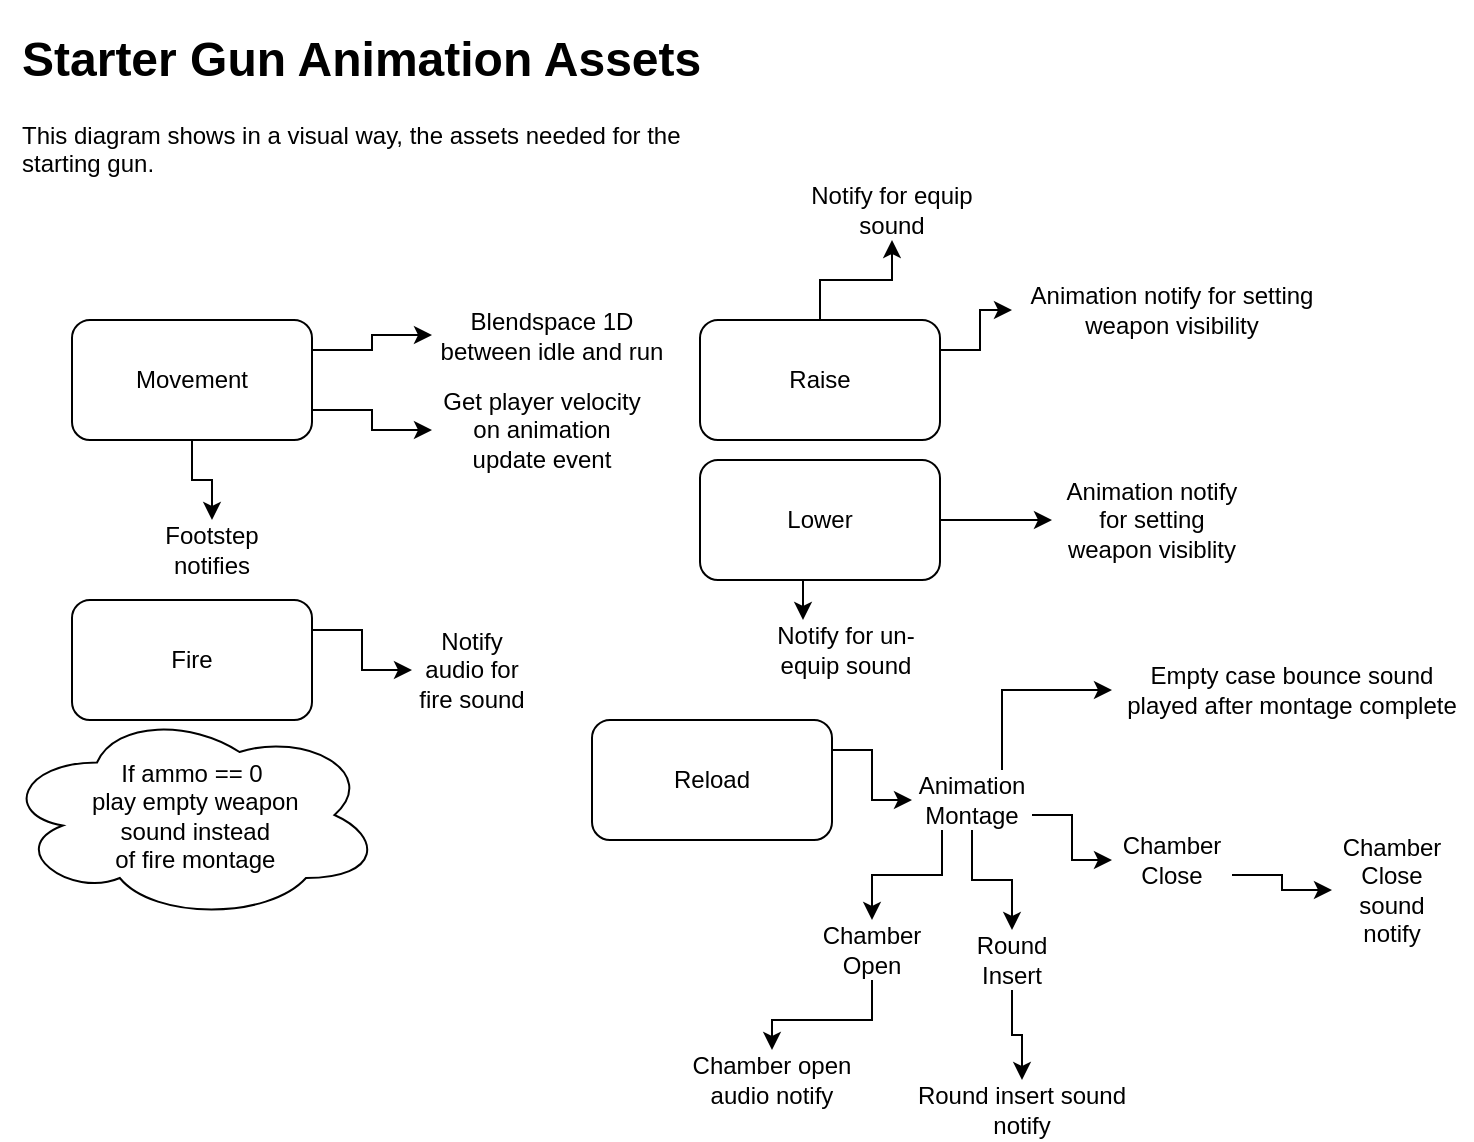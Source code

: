 <mxfile version="20.4.0" type="device"><diagram id="rsukG50Wuz8BHaolsapI" name="Page-1"><mxGraphModel dx="1422" dy="763" grid="1" gridSize="10" guides="1" tooltips="1" connect="1" arrows="1" fold="1" page="1" pageScale="1" pageWidth="827" pageHeight="1169" math="0" shadow="0"><root><mxCell id="0"/><mxCell id="1" parent="0"/><mxCell id="TmGvMB0_12qJFePCcMD_-1" value="&lt;h1&gt;Starter Gun Animation Assets&lt;/h1&gt;&lt;p&gt;This diagram shows in a visual way, the assets needed for the starting gun.&lt;/p&gt;" style="text;html=1;strokeColor=none;fillColor=none;spacing=5;spacingTop=-20;whiteSpace=wrap;overflow=hidden;rounded=0;" vertex="1" parent="1"><mxGeometry x="10" y="10" width="360" height="90" as="geometry"/></mxCell><mxCell id="TmGvMB0_12qJFePCcMD_-3" style="edgeStyle=orthogonalEdgeStyle;rounded=0;orthogonalLoop=1;jettySize=auto;html=1;exitX=1;exitY=0.25;exitDx=0;exitDy=0;" edge="1" parent="1" source="TmGvMB0_12qJFePCcMD_-2" target="TmGvMB0_12qJFePCcMD_-4"><mxGeometry relative="1" as="geometry"><mxPoint x="270" y="160" as="targetPoint"/></mxGeometry></mxCell><mxCell id="TmGvMB0_12qJFePCcMD_-5" style="edgeStyle=orthogonalEdgeStyle;rounded=0;orthogonalLoop=1;jettySize=auto;html=1;exitX=1;exitY=0.75;exitDx=0;exitDy=0;" edge="1" parent="1" source="TmGvMB0_12qJFePCcMD_-2" target="TmGvMB0_12qJFePCcMD_-6"><mxGeometry relative="1" as="geometry"><mxPoint x="220" y="220" as="targetPoint"/></mxGeometry></mxCell><mxCell id="TmGvMB0_12qJFePCcMD_-18" style="edgeStyle=orthogonalEdgeStyle;rounded=0;orthogonalLoop=1;jettySize=auto;html=1;exitX=0.5;exitY=1;exitDx=0;exitDy=0;" edge="1" parent="1" source="TmGvMB0_12qJFePCcMD_-2" target="TmGvMB0_12qJFePCcMD_-19"><mxGeometry relative="1" as="geometry"><mxPoint x="110" y="250" as="targetPoint"/></mxGeometry></mxCell><mxCell id="TmGvMB0_12qJFePCcMD_-2" value="Movement" style="rounded=1;whiteSpace=wrap;html=1;" vertex="1" parent="1"><mxGeometry x="40" y="160" width="120" height="60" as="geometry"/></mxCell><mxCell id="TmGvMB0_12qJFePCcMD_-4" value="Blendspace 1D between idle and run" style="text;html=1;strokeColor=none;fillColor=none;align=center;verticalAlign=middle;whiteSpace=wrap;rounded=0;" vertex="1" parent="1"><mxGeometry x="220" y="140" width="120" height="55" as="geometry"/></mxCell><mxCell id="TmGvMB0_12qJFePCcMD_-6" value="Get player velocity on animation update event" style="text;html=1;strokeColor=none;fillColor=none;align=center;verticalAlign=middle;whiteSpace=wrap;rounded=0;" vertex="1" parent="1"><mxGeometry x="220" y="200" width="110" height="30" as="geometry"/></mxCell><mxCell id="TmGvMB0_12qJFePCcMD_-8" style="edgeStyle=orthogonalEdgeStyle;rounded=0;orthogonalLoop=1;jettySize=auto;html=1;exitX=1;exitY=0.25;exitDx=0;exitDy=0;" edge="1" parent="1" source="TmGvMB0_12qJFePCcMD_-7" target="TmGvMB0_12qJFePCcMD_-9"><mxGeometry relative="1" as="geometry"><mxPoint x="220" y="310" as="targetPoint"/></mxGeometry></mxCell><mxCell id="TmGvMB0_12qJFePCcMD_-7" value="Fire" style="rounded=1;whiteSpace=wrap;html=1;" vertex="1" parent="1"><mxGeometry x="40" y="300" width="120" height="60" as="geometry"/></mxCell><mxCell id="TmGvMB0_12qJFePCcMD_-9" value="Notify audio for fire sound" style="text;html=1;strokeColor=none;fillColor=none;align=center;verticalAlign=middle;whiteSpace=wrap;rounded=0;" vertex="1" parent="1"><mxGeometry x="210" y="320" width="60" height="30" as="geometry"/></mxCell><mxCell id="TmGvMB0_12qJFePCcMD_-13" style="edgeStyle=orthogonalEdgeStyle;rounded=0;orthogonalLoop=1;jettySize=auto;html=1;exitX=1;exitY=0.25;exitDx=0;exitDy=0;" edge="1" parent="1" source="TmGvMB0_12qJFePCcMD_-12" target="TmGvMB0_12qJFePCcMD_-14"><mxGeometry relative="1" as="geometry"><mxPoint x="530" y="150" as="targetPoint"/></mxGeometry></mxCell><mxCell id="TmGvMB0_12qJFePCcMD_-38" style="edgeStyle=orthogonalEdgeStyle;rounded=0;orthogonalLoop=1;jettySize=auto;html=1;exitX=0.5;exitY=0;exitDx=0;exitDy=0;" edge="1" parent="1" source="TmGvMB0_12qJFePCcMD_-12" target="TmGvMB0_12qJFePCcMD_-39"><mxGeometry relative="1" as="geometry"><mxPoint x="430" y="120" as="targetPoint"/></mxGeometry></mxCell><mxCell id="TmGvMB0_12qJFePCcMD_-12" value="Raise" style="rounded=1;whiteSpace=wrap;html=1;" vertex="1" parent="1"><mxGeometry x="354" y="160" width="120" height="60" as="geometry"/></mxCell><mxCell id="TmGvMB0_12qJFePCcMD_-14" value="Animation notify for setting weapon visibility" style="text;html=1;strokeColor=none;fillColor=none;align=center;verticalAlign=middle;whiteSpace=wrap;rounded=0;" vertex="1" parent="1"><mxGeometry x="510" y="140" width="160" height="30" as="geometry"/></mxCell><mxCell id="TmGvMB0_12qJFePCcMD_-16" style="edgeStyle=orthogonalEdgeStyle;rounded=0;orthogonalLoop=1;jettySize=auto;html=1;exitX=1;exitY=0.5;exitDx=0;exitDy=0;" edge="1" parent="1" source="TmGvMB0_12qJFePCcMD_-15" target="TmGvMB0_12qJFePCcMD_-17"><mxGeometry relative="1" as="geometry"><mxPoint x="510" y="260" as="targetPoint"/></mxGeometry></mxCell><mxCell id="TmGvMB0_12qJFePCcMD_-40" style="edgeStyle=orthogonalEdgeStyle;rounded=0;orthogonalLoop=1;jettySize=auto;html=1;exitX=0.5;exitY=1;exitDx=0;exitDy=0;entryX=0.25;entryY=0;entryDx=0;entryDy=0;" edge="1" parent="1" source="TmGvMB0_12qJFePCcMD_-15" target="TmGvMB0_12qJFePCcMD_-41"><mxGeometry relative="1" as="geometry"><mxPoint x="414.172" y="320.0" as="targetPoint"/></mxGeometry></mxCell><mxCell id="TmGvMB0_12qJFePCcMD_-15" value="Lower" style="rounded=1;whiteSpace=wrap;html=1;" vertex="1" parent="1"><mxGeometry x="354" y="230" width="120" height="60" as="geometry"/></mxCell><mxCell id="TmGvMB0_12qJFePCcMD_-17" value="Animation notify for setting weapon visiblity" style="text;html=1;strokeColor=none;fillColor=none;align=center;verticalAlign=middle;whiteSpace=wrap;rounded=0;" vertex="1" parent="1"><mxGeometry x="530" y="245" width="100" height="30" as="geometry"/></mxCell><mxCell id="TmGvMB0_12qJFePCcMD_-19" value="Footstep notifies" style="text;html=1;strokeColor=none;fillColor=none;align=center;verticalAlign=middle;whiteSpace=wrap;rounded=0;" vertex="1" parent="1"><mxGeometry x="80" y="260" width="60" height="30" as="geometry"/></mxCell><mxCell id="TmGvMB0_12qJFePCcMD_-21" style="edgeStyle=orthogonalEdgeStyle;rounded=0;orthogonalLoop=1;jettySize=auto;html=1;exitX=1;exitY=0.25;exitDx=0;exitDy=0;" edge="1" parent="1" source="TmGvMB0_12qJFePCcMD_-20" target="TmGvMB0_12qJFePCcMD_-22"><mxGeometry relative="1" as="geometry"><mxPoint x="490" y="400" as="targetPoint"/></mxGeometry></mxCell><mxCell id="TmGvMB0_12qJFePCcMD_-20" value="Reload" style="rounded=1;whiteSpace=wrap;html=1;" vertex="1" parent="1"><mxGeometry x="300" y="360" width="120" height="60" as="geometry"/></mxCell><mxCell id="TmGvMB0_12qJFePCcMD_-23" style="edgeStyle=orthogonalEdgeStyle;rounded=0;orthogonalLoop=1;jettySize=auto;html=1;exitX=0.25;exitY=1;exitDx=0;exitDy=0;" edge="1" parent="1" source="TmGvMB0_12qJFePCcMD_-22" target="TmGvMB0_12qJFePCcMD_-24"><mxGeometry relative="1" as="geometry"><mxPoint x="440" y="460" as="targetPoint"/></mxGeometry></mxCell><mxCell id="TmGvMB0_12qJFePCcMD_-25" style="edgeStyle=orthogonalEdgeStyle;rounded=0;orthogonalLoop=1;jettySize=auto;html=1;exitX=0.5;exitY=1;exitDx=0;exitDy=0;" edge="1" parent="1" source="TmGvMB0_12qJFePCcMD_-22" target="TmGvMB0_12qJFePCcMD_-26"><mxGeometry relative="1" as="geometry"><mxPoint x="510" y="480" as="targetPoint"/></mxGeometry></mxCell><mxCell id="TmGvMB0_12qJFePCcMD_-27" style="edgeStyle=orthogonalEdgeStyle;rounded=0;orthogonalLoop=1;jettySize=auto;html=1;exitX=1;exitY=0.75;exitDx=0;exitDy=0;" edge="1" parent="1" source="TmGvMB0_12qJFePCcMD_-22" target="TmGvMB0_12qJFePCcMD_-28"><mxGeometry relative="1" as="geometry"><mxPoint x="590" y="430" as="targetPoint"/></mxGeometry></mxCell><mxCell id="TmGvMB0_12qJFePCcMD_-35" style="edgeStyle=orthogonalEdgeStyle;rounded=0;orthogonalLoop=1;jettySize=auto;html=1;exitX=0.75;exitY=0;exitDx=0;exitDy=0;entryX=0;entryY=0.5;entryDx=0;entryDy=0;" edge="1" parent="1" source="TmGvMB0_12qJFePCcMD_-22" target="TmGvMB0_12qJFePCcMD_-36"><mxGeometry relative="1" as="geometry"><mxPoint x="580" y="360" as="targetPoint"/></mxGeometry></mxCell><mxCell id="TmGvMB0_12qJFePCcMD_-22" value="Animation Montage" style="text;html=1;strokeColor=none;fillColor=none;align=center;verticalAlign=middle;whiteSpace=wrap;rounded=0;" vertex="1" parent="1"><mxGeometry x="460" y="385" width="60" height="30" as="geometry"/></mxCell><mxCell id="TmGvMB0_12qJFePCcMD_-29" style="edgeStyle=orthogonalEdgeStyle;rounded=0;orthogonalLoop=1;jettySize=auto;html=1;exitX=0.5;exitY=1;exitDx=0;exitDy=0;" edge="1" parent="1" source="TmGvMB0_12qJFePCcMD_-24" target="TmGvMB0_12qJFePCcMD_-30"><mxGeometry relative="1" as="geometry"><mxPoint x="410" y="540" as="targetPoint"/></mxGeometry></mxCell><mxCell id="TmGvMB0_12qJFePCcMD_-24" value="Chamber Open" style="text;html=1;strokeColor=none;fillColor=none;align=center;verticalAlign=middle;whiteSpace=wrap;rounded=0;" vertex="1" parent="1"><mxGeometry x="410" y="460" width="60" height="30" as="geometry"/></mxCell><mxCell id="TmGvMB0_12qJFePCcMD_-31" style="edgeStyle=orthogonalEdgeStyle;rounded=0;orthogonalLoop=1;jettySize=auto;html=1;exitX=0.5;exitY=1;exitDx=0;exitDy=0;" edge="1" parent="1" source="TmGvMB0_12qJFePCcMD_-26" target="TmGvMB0_12qJFePCcMD_-32"><mxGeometry relative="1" as="geometry"><mxPoint x="510" y="540" as="targetPoint"/></mxGeometry></mxCell><mxCell id="TmGvMB0_12qJFePCcMD_-26" value="Round Insert" style="text;html=1;strokeColor=none;fillColor=none;align=center;verticalAlign=middle;whiteSpace=wrap;rounded=0;" vertex="1" parent="1"><mxGeometry x="480" y="465" width="60" height="30" as="geometry"/></mxCell><mxCell id="TmGvMB0_12qJFePCcMD_-33" style="edgeStyle=orthogonalEdgeStyle;rounded=0;orthogonalLoop=1;jettySize=auto;html=1;exitX=1;exitY=0.75;exitDx=0;exitDy=0;" edge="1" parent="1" source="TmGvMB0_12qJFePCcMD_-28" target="TmGvMB0_12qJFePCcMD_-34"><mxGeometry relative="1" as="geometry"><mxPoint x="670" y="460" as="targetPoint"/></mxGeometry></mxCell><mxCell id="TmGvMB0_12qJFePCcMD_-28" value="Chamber Close" style="text;html=1;strokeColor=none;fillColor=none;align=center;verticalAlign=middle;whiteSpace=wrap;rounded=0;" vertex="1" parent="1"><mxGeometry x="560" y="415" width="60" height="30" as="geometry"/></mxCell><mxCell id="TmGvMB0_12qJFePCcMD_-30" value="Chamber open audio notify" style="text;html=1;strokeColor=none;fillColor=none;align=center;verticalAlign=middle;whiteSpace=wrap;rounded=0;" vertex="1" parent="1"><mxGeometry x="340" y="525" width="100" height="30" as="geometry"/></mxCell><mxCell id="TmGvMB0_12qJFePCcMD_-32" value="Round insert sound notify" style="text;html=1;strokeColor=none;fillColor=none;align=center;verticalAlign=middle;whiteSpace=wrap;rounded=0;" vertex="1" parent="1"><mxGeometry x="460" y="540" width="110" height="30" as="geometry"/></mxCell><mxCell id="TmGvMB0_12qJFePCcMD_-34" value="Chamber Close sound notify" style="text;html=1;strokeColor=none;fillColor=none;align=center;verticalAlign=middle;whiteSpace=wrap;rounded=0;" vertex="1" parent="1"><mxGeometry x="670" y="430" width="60" height="30" as="geometry"/></mxCell><mxCell id="TmGvMB0_12qJFePCcMD_-36" value="Empty case bounce sound played after montage complete" style="text;html=1;strokeColor=none;fillColor=none;align=center;verticalAlign=middle;whiteSpace=wrap;rounded=0;" vertex="1" parent="1"><mxGeometry x="560" y="330" width="180" height="30" as="geometry"/></mxCell><mxCell id="TmGvMB0_12qJFePCcMD_-39" value="Notify for equip sound" style="text;html=1;strokeColor=none;fillColor=none;align=center;verticalAlign=middle;whiteSpace=wrap;rounded=0;" vertex="1" parent="1"><mxGeometry x="400" y="90" width="100" height="30" as="geometry"/></mxCell><mxCell id="TmGvMB0_12qJFePCcMD_-41" value="Notify for un-equip sound" style="text;html=1;strokeColor=none;fillColor=none;align=center;verticalAlign=middle;whiteSpace=wrap;rounded=0;" vertex="1" parent="1"><mxGeometry x="384" y="310" width="86" height="30" as="geometry"/></mxCell><mxCell id="TmGvMB0_12qJFePCcMD_-42" value="If ammo == 0&lt;br&gt;&amp;nbsp;play empty weapon&lt;br&gt;&amp;nbsp;sound instead&lt;br&gt;&amp;nbsp;of fire montage" style="ellipse;shape=cloud;whiteSpace=wrap;html=1;" vertex="1" parent="1"><mxGeometry x="5" y="355" width="190" height="105" as="geometry"/></mxCell></root></mxGraphModel></diagram></mxfile>
